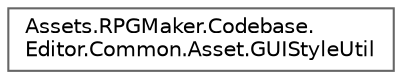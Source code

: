 digraph "クラス階層図"
{
 // LATEX_PDF_SIZE
  bgcolor="transparent";
  edge [fontname=Helvetica,fontsize=10,labelfontname=Helvetica,labelfontsize=10];
  node [fontname=Helvetica,fontsize=10,shape=box,height=0.2,width=0.4];
  rankdir="LR";
  Node0 [id="Node000000",label="Assets.RPGMaker.Codebase.\lEditor.Common.Asset.GUIStyleUtil",height=0.2,width=0.4,color="grey40", fillcolor="white", style="filled",URL="$d9/d0c/class_assets_1_1_r_p_g_maker_1_1_codebase_1_1_editor_1_1_common_1_1_asset_1_1_g_u_i_style_util.html",tooltip="😁 ＧＵＩスタイル・ユーティリティー"];
}
